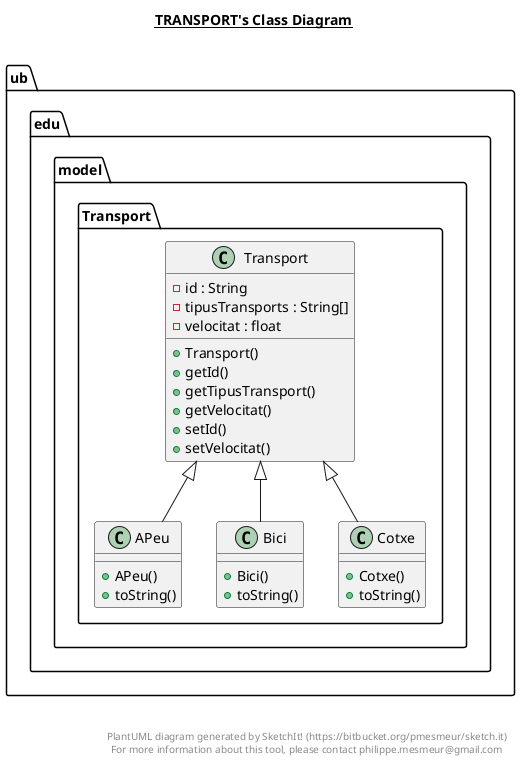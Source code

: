 @startuml

title __TRANSPORT's Class Diagram__\n

  namespace ub.edu.model {
    namespace Transport {
      class ub.edu.model.Transport.APeu {
          + APeu()
          + toString()
      }
    }
  }
  

  namespace ub.edu.model {
    namespace Transport {
      class ub.edu.model.Transport.Bici {
          + Bici()
          + toString()
      }
    }
  }
  

  namespace ub.edu.model {
    namespace Transport {
      class ub.edu.model.Transport.Cotxe {
          + Cotxe()
          + toString()
      }
    }
  }
  

  namespace ub.edu.model {
    namespace Transport {
      class ub.edu.model.Transport.Transport {
          - id : String
          - tipusTransports : String[]
          - velocitat : float
          + Transport()
          + getId()
          + getTipusTransport()
          + getVelocitat()
          + setId()
          + setVelocitat()
      }
    }
  }
  

  ub.edu.model.Transport.APeu -up-|> ub.edu.model.Transport.Transport
  ub.edu.model.Transport.Bici -up-|> ub.edu.model.Transport.Transport
  ub.edu.model.Transport.Cotxe -up-|> ub.edu.model.Transport.Transport


right footer


PlantUML diagram generated by SketchIt! (https://bitbucket.org/pmesmeur/sketch.it)
For more information about this tool, please contact philippe.mesmeur@gmail.com
endfooter

@enduml
